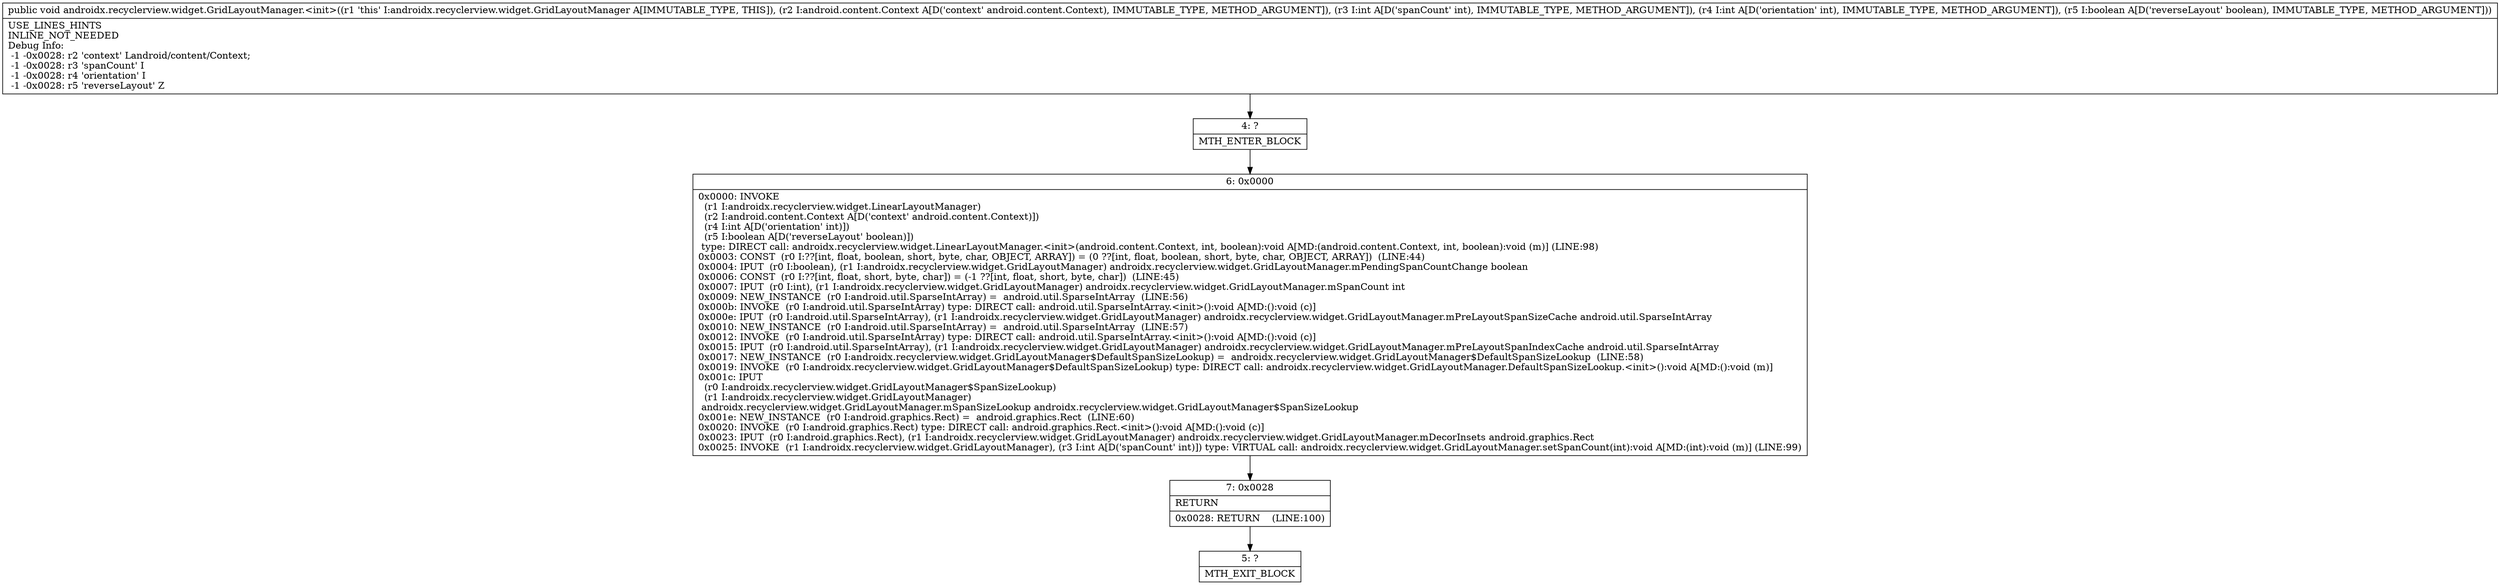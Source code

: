 digraph "CFG forandroidx.recyclerview.widget.GridLayoutManager.\<init\>(Landroid\/content\/Context;IIZ)V" {
Node_4 [shape=record,label="{4\:\ ?|MTH_ENTER_BLOCK\l}"];
Node_6 [shape=record,label="{6\:\ 0x0000|0x0000: INVOKE  \l  (r1 I:androidx.recyclerview.widget.LinearLayoutManager)\l  (r2 I:android.content.Context A[D('context' android.content.Context)])\l  (r4 I:int A[D('orientation' int)])\l  (r5 I:boolean A[D('reverseLayout' boolean)])\l type: DIRECT call: androidx.recyclerview.widget.LinearLayoutManager.\<init\>(android.content.Context, int, boolean):void A[MD:(android.content.Context, int, boolean):void (m)] (LINE:98)\l0x0003: CONST  (r0 I:??[int, float, boolean, short, byte, char, OBJECT, ARRAY]) = (0 ??[int, float, boolean, short, byte, char, OBJECT, ARRAY])  (LINE:44)\l0x0004: IPUT  (r0 I:boolean), (r1 I:androidx.recyclerview.widget.GridLayoutManager) androidx.recyclerview.widget.GridLayoutManager.mPendingSpanCountChange boolean \l0x0006: CONST  (r0 I:??[int, float, short, byte, char]) = (\-1 ??[int, float, short, byte, char])  (LINE:45)\l0x0007: IPUT  (r0 I:int), (r1 I:androidx.recyclerview.widget.GridLayoutManager) androidx.recyclerview.widget.GridLayoutManager.mSpanCount int \l0x0009: NEW_INSTANCE  (r0 I:android.util.SparseIntArray) =  android.util.SparseIntArray  (LINE:56)\l0x000b: INVOKE  (r0 I:android.util.SparseIntArray) type: DIRECT call: android.util.SparseIntArray.\<init\>():void A[MD:():void (c)]\l0x000e: IPUT  (r0 I:android.util.SparseIntArray), (r1 I:androidx.recyclerview.widget.GridLayoutManager) androidx.recyclerview.widget.GridLayoutManager.mPreLayoutSpanSizeCache android.util.SparseIntArray \l0x0010: NEW_INSTANCE  (r0 I:android.util.SparseIntArray) =  android.util.SparseIntArray  (LINE:57)\l0x0012: INVOKE  (r0 I:android.util.SparseIntArray) type: DIRECT call: android.util.SparseIntArray.\<init\>():void A[MD:():void (c)]\l0x0015: IPUT  (r0 I:android.util.SparseIntArray), (r1 I:androidx.recyclerview.widget.GridLayoutManager) androidx.recyclerview.widget.GridLayoutManager.mPreLayoutSpanIndexCache android.util.SparseIntArray \l0x0017: NEW_INSTANCE  (r0 I:androidx.recyclerview.widget.GridLayoutManager$DefaultSpanSizeLookup) =  androidx.recyclerview.widget.GridLayoutManager$DefaultSpanSizeLookup  (LINE:58)\l0x0019: INVOKE  (r0 I:androidx.recyclerview.widget.GridLayoutManager$DefaultSpanSizeLookup) type: DIRECT call: androidx.recyclerview.widget.GridLayoutManager.DefaultSpanSizeLookup.\<init\>():void A[MD:():void (m)]\l0x001c: IPUT  \l  (r0 I:androidx.recyclerview.widget.GridLayoutManager$SpanSizeLookup)\l  (r1 I:androidx.recyclerview.widget.GridLayoutManager)\l androidx.recyclerview.widget.GridLayoutManager.mSpanSizeLookup androidx.recyclerview.widget.GridLayoutManager$SpanSizeLookup \l0x001e: NEW_INSTANCE  (r0 I:android.graphics.Rect) =  android.graphics.Rect  (LINE:60)\l0x0020: INVOKE  (r0 I:android.graphics.Rect) type: DIRECT call: android.graphics.Rect.\<init\>():void A[MD:():void (c)]\l0x0023: IPUT  (r0 I:android.graphics.Rect), (r1 I:androidx.recyclerview.widget.GridLayoutManager) androidx.recyclerview.widget.GridLayoutManager.mDecorInsets android.graphics.Rect \l0x0025: INVOKE  (r1 I:androidx.recyclerview.widget.GridLayoutManager), (r3 I:int A[D('spanCount' int)]) type: VIRTUAL call: androidx.recyclerview.widget.GridLayoutManager.setSpanCount(int):void A[MD:(int):void (m)] (LINE:99)\l}"];
Node_7 [shape=record,label="{7\:\ 0x0028|RETURN\l|0x0028: RETURN    (LINE:100)\l}"];
Node_5 [shape=record,label="{5\:\ ?|MTH_EXIT_BLOCK\l}"];
MethodNode[shape=record,label="{public void androidx.recyclerview.widget.GridLayoutManager.\<init\>((r1 'this' I:androidx.recyclerview.widget.GridLayoutManager A[IMMUTABLE_TYPE, THIS]), (r2 I:android.content.Context A[D('context' android.content.Context), IMMUTABLE_TYPE, METHOD_ARGUMENT]), (r3 I:int A[D('spanCount' int), IMMUTABLE_TYPE, METHOD_ARGUMENT]), (r4 I:int A[D('orientation' int), IMMUTABLE_TYPE, METHOD_ARGUMENT]), (r5 I:boolean A[D('reverseLayout' boolean), IMMUTABLE_TYPE, METHOD_ARGUMENT]))  | USE_LINES_HINTS\lINLINE_NOT_NEEDED\lDebug Info:\l  \-1 \-0x0028: r2 'context' Landroid\/content\/Context;\l  \-1 \-0x0028: r3 'spanCount' I\l  \-1 \-0x0028: r4 'orientation' I\l  \-1 \-0x0028: r5 'reverseLayout' Z\l}"];
MethodNode -> Node_4;Node_4 -> Node_6;
Node_6 -> Node_7;
Node_7 -> Node_5;
}

